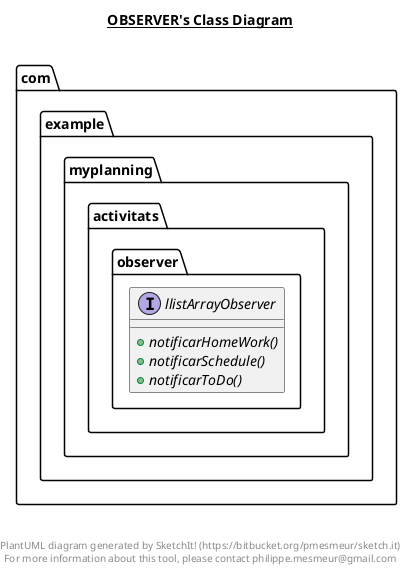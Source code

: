 @startuml

title __OBSERVER's Class Diagram__\n

  namespace com.example.myplanning {
    namespace activitats {
      namespace observer {
        interface com.example.myplanning.activitats.observer.llistArrayObserver {
            {abstract} + notificarHomeWork()
            {abstract} + notificarSchedule()
            {abstract} + notificarToDo()
        }
      }
    }
  }
  



right footer


PlantUML diagram generated by SketchIt! (https://bitbucket.org/pmesmeur/sketch.it)
For more information about this tool, please contact philippe.mesmeur@gmail.com
endfooter

@enduml
